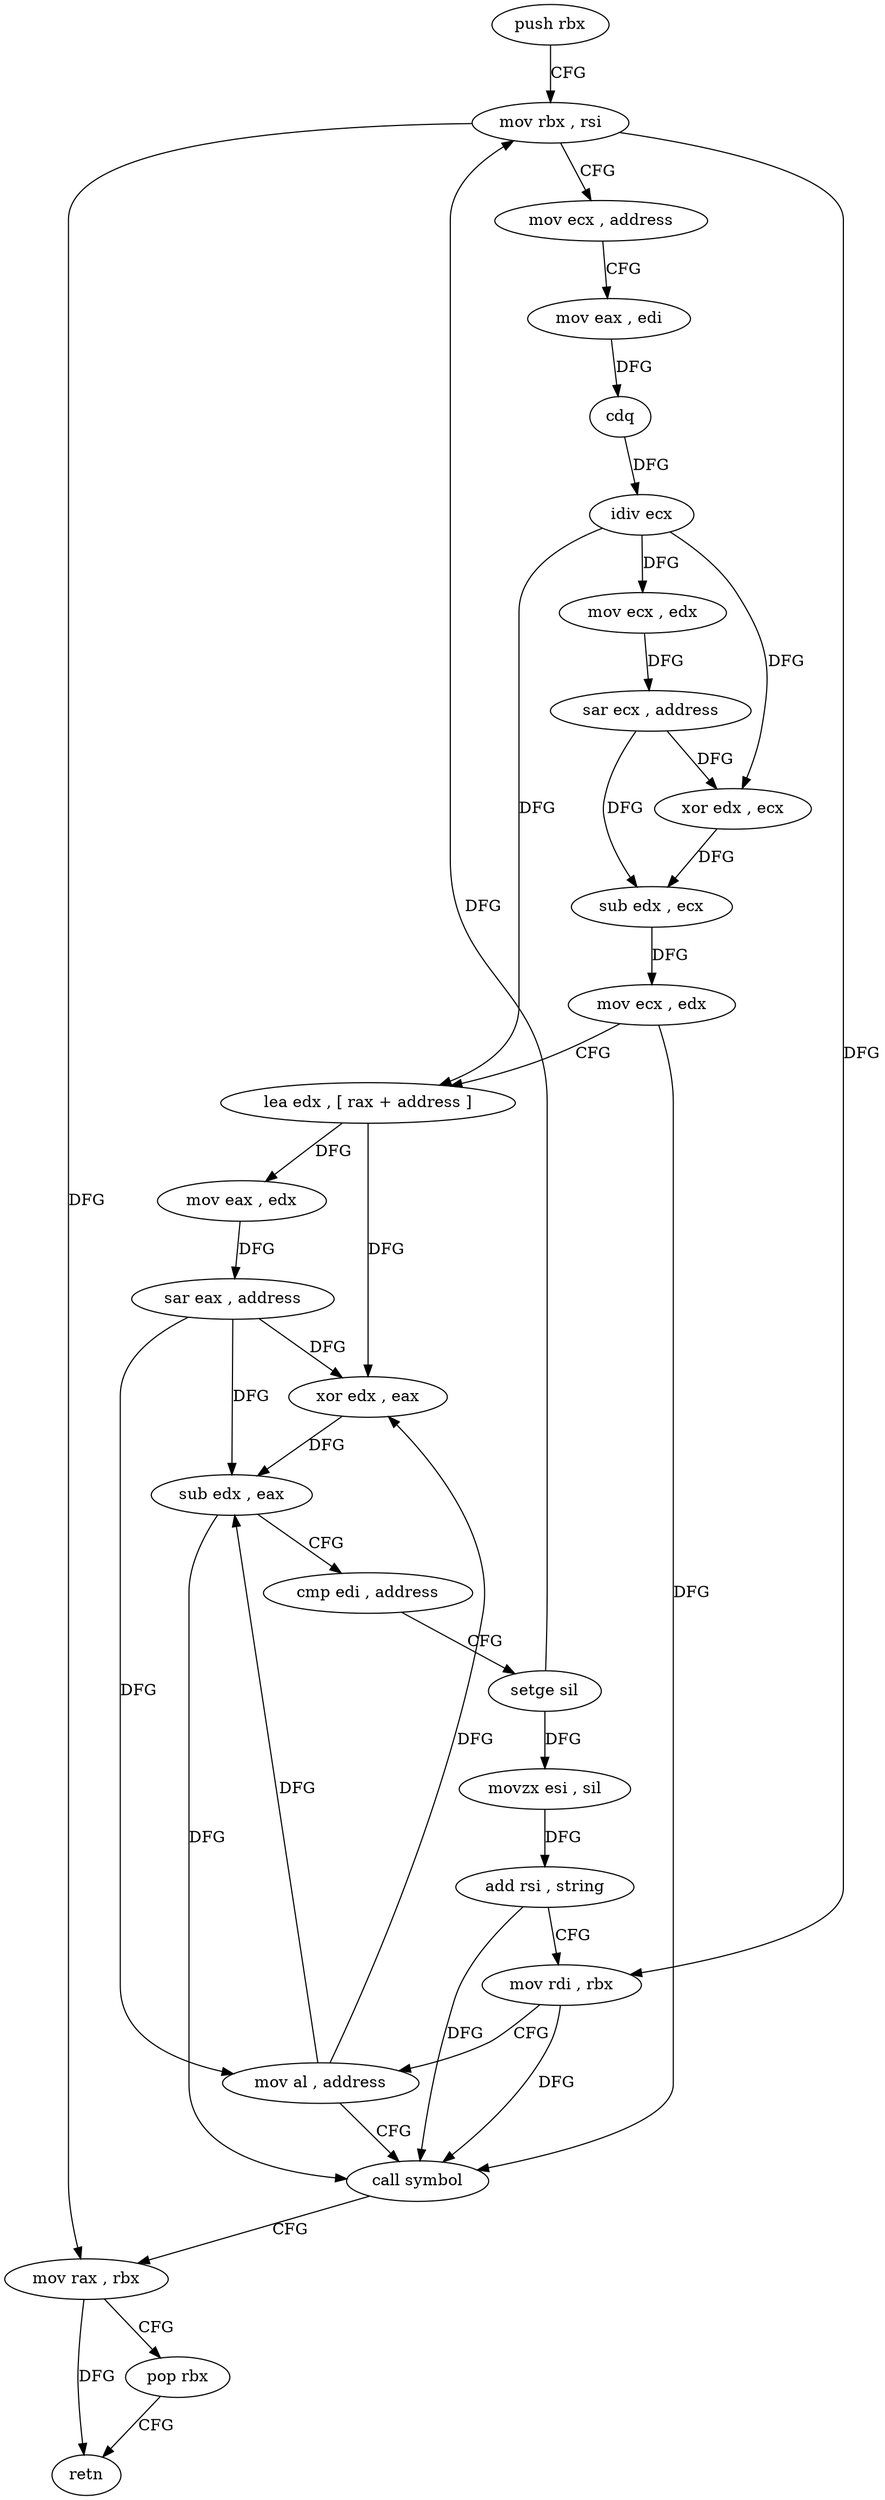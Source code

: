 digraph "func" {
"4298331" [label = "push rbx" ]
"4298332" [label = "mov rbx , rsi" ]
"4298335" [label = "mov ecx , address" ]
"4298340" [label = "mov eax , edi" ]
"4298342" [label = "cdq" ]
"4298343" [label = "idiv ecx" ]
"4298345" [label = "mov ecx , edx" ]
"4298347" [label = "sar ecx , address" ]
"4298350" [label = "xor edx , ecx" ]
"4298352" [label = "sub edx , ecx" ]
"4298354" [label = "mov ecx , edx" ]
"4298356" [label = "lea edx , [ rax + address ]" ]
"4298359" [label = "mov eax , edx" ]
"4298361" [label = "sar eax , address" ]
"4298364" [label = "xor edx , eax" ]
"4298366" [label = "sub edx , eax" ]
"4298368" [label = "cmp edi , address" ]
"4298374" [label = "setge sil" ]
"4298378" [label = "movzx esi , sil" ]
"4298382" [label = "add rsi , string" ]
"4298389" [label = "mov rdi , rbx" ]
"4298392" [label = "mov al , address" ]
"4298394" [label = "call symbol" ]
"4298399" [label = "mov rax , rbx" ]
"4298402" [label = "pop rbx" ]
"4298403" [label = "retn" ]
"4298331" -> "4298332" [ label = "CFG" ]
"4298332" -> "4298335" [ label = "CFG" ]
"4298332" -> "4298389" [ label = "DFG" ]
"4298332" -> "4298399" [ label = "DFG" ]
"4298335" -> "4298340" [ label = "CFG" ]
"4298340" -> "4298342" [ label = "DFG" ]
"4298342" -> "4298343" [ label = "DFG" ]
"4298343" -> "4298345" [ label = "DFG" ]
"4298343" -> "4298356" [ label = "DFG" ]
"4298343" -> "4298350" [ label = "DFG" ]
"4298345" -> "4298347" [ label = "DFG" ]
"4298347" -> "4298350" [ label = "DFG" ]
"4298347" -> "4298352" [ label = "DFG" ]
"4298350" -> "4298352" [ label = "DFG" ]
"4298352" -> "4298354" [ label = "DFG" ]
"4298354" -> "4298356" [ label = "CFG" ]
"4298354" -> "4298394" [ label = "DFG" ]
"4298356" -> "4298359" [ label = "DFG" ]
"4298356" -> "4298364" [ label = "DFG" ]
"4298359" -> "4298361" [ label = "DFG" ]
"4298361" -> "4298364" [ label = "DFG" ]
"4298361" -> "4298366" [ label = "DFG" ]
"4298361" -> "4298392" [ label = "DFG" ]
"4298364" -> "4298366" [ label = "DFG" ]
"4298366" -> "4298368" [ label = "CFG" ]
"4298366" -> "4298394" [ label = "DFG" ]
"4298368" -> "4298374" [ label = "CFG" ]
"4298374" -> "4298378" [ label = "DFG" ]
"4298374" -> "4298332" [ label = "DFG" ]
"4298378" -> "4298382" [ label = "DFG" ]
"4298382" -> "4298389" [ label = "CFG" ]
"4298382" -> "4298394" [ label = "DFG" ]
"4298389" -> "4298392" [ label = "CFG" ]
"4298389" -> "4298394" [ label = "DFG" ]
"4298392" -> "4298394" [ label = "CFG" ]
"4298392" -> "4298364" [ label = "DFG" ]
"4298392" -> "4298366" [ label = "DFG" ]
"4298394" -> "4298399" [ label = "CFG" ]
"4298399" -> "4298402" [ label = "CFG" ]
"4298399" -> "4298403" [ label = "DFG" ]
"4298402" -> "4298403" [ label = "CFG" ]
}
